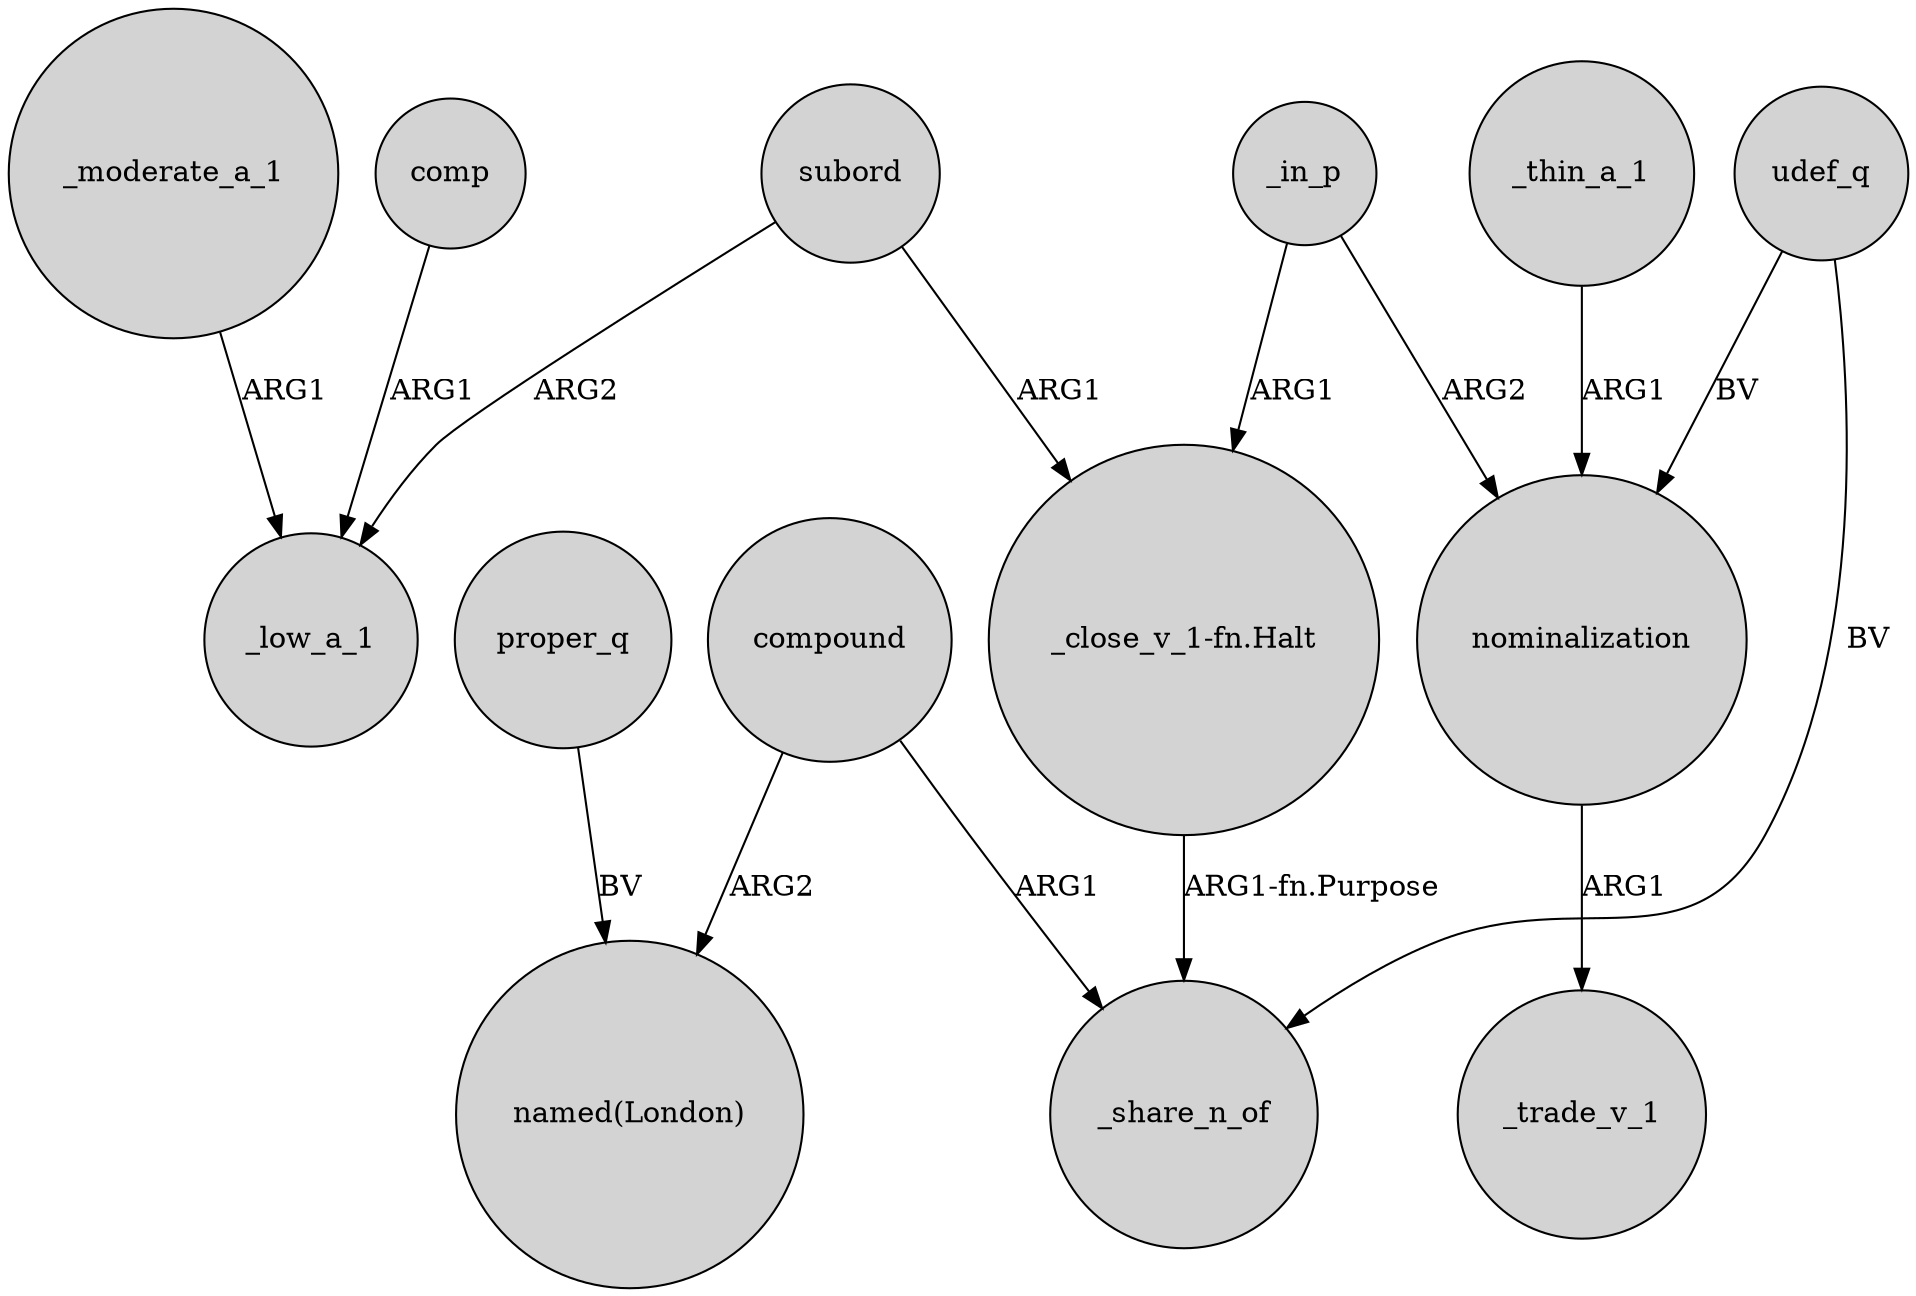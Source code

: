 digraph {
	node [shape=circle style=filled]
	subord -> _low_a_1 [label=ARG2]
	proper_q -> "named(London)" [label=BV]
	udef_q -> _share_n_of [label=BV]
	comp -> _low_a_1 [label=ARG1]
	"_close_v_1-fn.Halt" -> _share_n_of [label="ARG1-fn.Purpose"]
	compound -> "named(London)" [label=ARG2]
	_in_p -> "_close_v_1-fn.Halt" [label=ARG1]
	_in_p -> nominalization [label=ARG2]
	udef_q -> nominalization [label=BV]
	compound -> _share_n_of [label=ARG1]
	_moderate_a_1 -> _low_a_1 [label=ARG1]
	nominalization -> _trade_v_1 [label=ARG1]
	_thin_a_1 -> nominalization [label=ARG1]
	subord -> "_close_v_1-fn.Halt" [label=ARG1]
}
